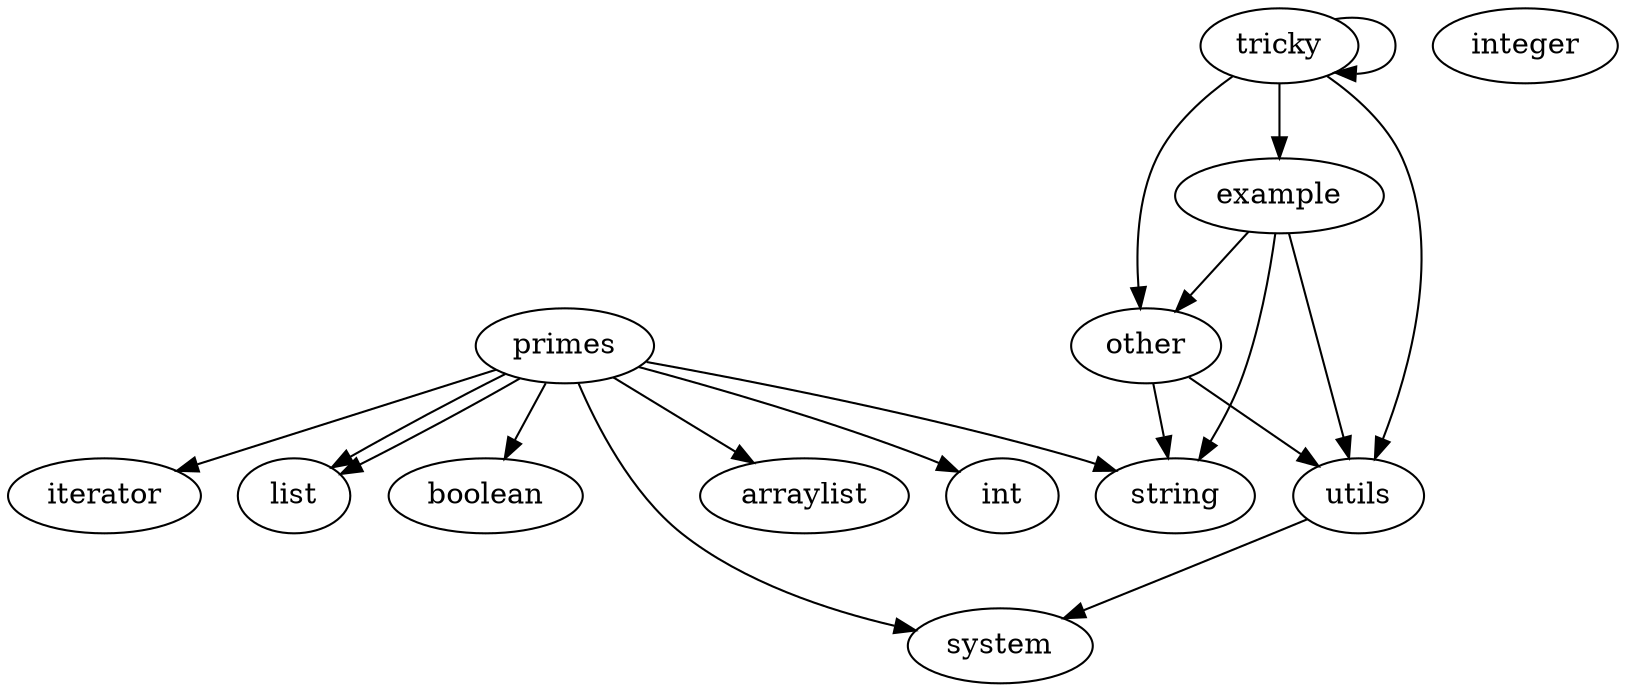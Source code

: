 digraph G { 
primes -> iterator

primes -> list

primes -> boolean
primes -> system
primes -> string
primes -> list<integer>
primes -> arraylist

primes -> int
other -> string
other -> utils
utils -> system
example -> other
example -> string
example -> utils

tricky -> other
tricky -> utils

tricky -> example
tricky -> tricky
}